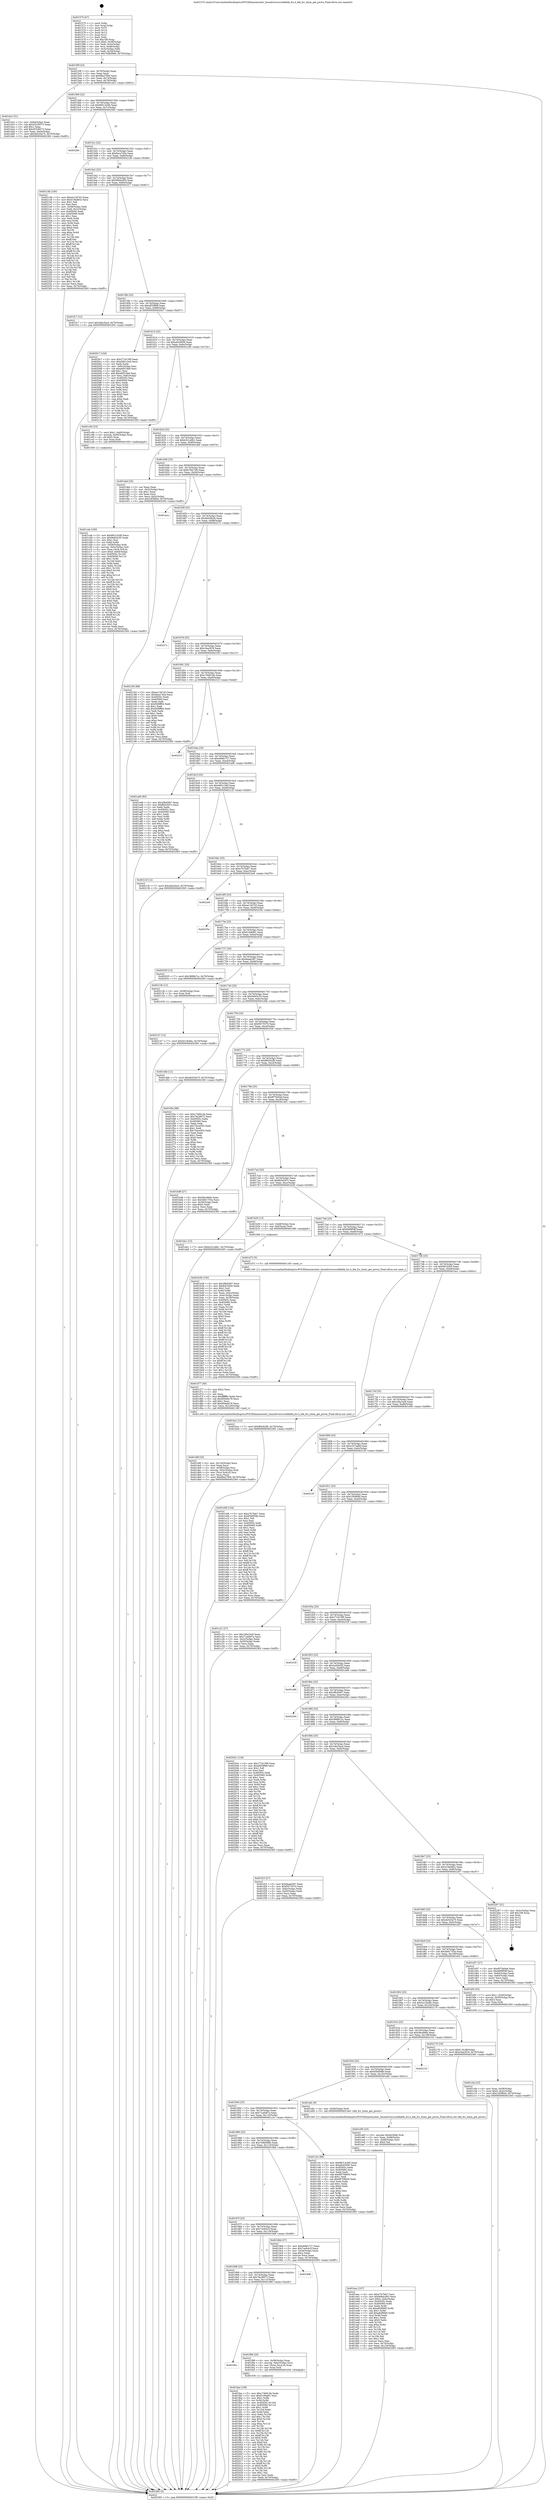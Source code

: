 digraph "0x401570" {
  label = "0x401570 (/mnt/c/Users/mathe/Desktop/tcc/POCII/binaries/extr_linuxdriversscsibfabfa_fcs.h_bfa_fcs_itnim_get_pwwn_Final-ollvm.out::main(0))"
  labelloc = "t"
  node[shape=record]

  Entry [label="",width=0.3,height=0.3,shape=circle,fillcolor=black,style=filled]
  "0x40159f" [label="{
     0x40159f [23]\l
     | [instrs]\l
     &nbsp;&nbsp;0x40159f \<+3\>: mov -0x70(%rbp),%eax\l
     &nbsp;&nbsp;0x4015a2 \<+2\>: mov %eax,%ecx\l
     &nbsp;&nbsp;0x4015a4 \<+6\>: sub $0x86a27f0d,%ecx\l
     &nbsp;&nbsp;0x4015aa \<+3\>: mov %eax,-0x74(%rbp)\l
     &nbsp;&nbsp;0x4015ad \<+3\>: mov %ecx,-0x78(%rbp)\l
     &nbsp;&nbsp;0x4015b0 \<+6\>: je 0000000000401dc2 \<main+0x852\>\l
  }"]
  "0x401dc2" [label="{
     0x401dc2 [31]\l
     | [instrs]\l
     &nbsp;&nbsp;0x401dc2 \<+3\>: mov -0x64(%rbp),%eax\l
     &nbsp;&nbsp;0x401dc5 \<+5\>: sub $0x45336573,%eax\l
     &nbsp;&nbsp;0x401dca \<+3\>: add $0x1,%eax\l
     &nbsp;&nbsp;0x401dcd \<+5\>: add $0x45336573,%eax\l
     &nbsp;&nbsp;0x401dd2 \<+3\>: mov %eax,-0x64(%rbp)\l
     &nbsp;&nbsp;0x401dd5 \<+7\>: movl $0x4b520a75,-0x70(%rbp)\l
     &nbsp;&nbsp;0x401ddc \<+5\>: jmp 0000000000402365 \<main+0xdf5\>\l
  }"]
  "0x4015b6" [label="{
     0x4015b6 [22]\l
     | [instrs]\l
     &nbsp;&nbsp;0x4015b6 \<+5\>: jmp 00000000004015bb \<main+0x4b\>\l
     &nbsp;&nbsp;0x4015bb \<+3\>: mov -0x74(%rbp),%eax\l
     &nbsp;&nbsp;0x4015be \<+5\>: sub $0x883143d0,%eax\l
     &nbsp;&nbsp;0x4015c3 \<+3\>: mov %eax,-0x7c(%rbp)\l
     &nbsp;&nbsp;0x4015c6 \<+6\>: je 00000000004022b0 \<main+0xd40\>\l
  }"]
  Exit [label="",width=0.3,height=0.3,shape=circle,fillcolor=black,style=filled,peripheries=2]
  "0x4022b0" [label="{
     0x4022b0\l
  }", style=dashed]
  "0x4015cc" [label="{
     0x4015cc [22]\l
     | [instrs]\l
     &nbsp;&nbsp;0x4015cc \<+5\>: jmp 00000000004015d1 \<main+0x61\>\l
     &nbsp;&nbsp;0x4015d1 \<+3\>: mov -0x74(%rbp),%eax\l
     &nbsp;&nbsp;0x4015d4 \<+5\>: sub $0x8aca7d3a,%eax\l
     &nbsp;&nbsp;0x4015d9 \<+3\>: mov %eax,-0x80(%rbp)\l
     &nbsp;&nbsp;0x4015dc \<+6\>: je 00000000004021db \<main+0xc6b\>\l
  }"]
  "0x402147" [label="{
     0x402147 [12]\l
     | [instrs]\l
     &nbsp;&nbsp;0x402147 \<+7\>: movl $0x5e13b46c,-0x70(%rbp)\l
     &nbsp;&nbsp;0x40214e \<+5\>: jmp 0000000000402365 \<main+0xdf5\>\l
  }"]
  "0x4021db" [label="{
     0x4021db [140]\l
     | [instrs]\l
     &nbsp;&nbsp;0x4021db \<+5\>: mov $0xee13d743,%eax\l
     &nbsp;&nbsp;0x4021e0 \<+5\>: mov $0x410bd65c,%ecx\l
     &nbsp;&nbsp;0x4021e5 \<+2\>: mov $0x1,%dl\l
     &nbsp;&nbsp;0x4021e7 \<+2\>: xor %esi,%esi\l
     &nbsp;&nbsp;0x4021e9 \<+3\>: mov -0x38(%rbp),%edi\l
     &nbsp;&nbsp;0x4021ec \<+3\>: mov %edi,-0x2c(%rbp)\l
     &nbsp;&nbsp;0x4021ef \<+7\>: mov 0x40505c,%edi\l
     &nbsp;&nbsp;0x4021f6 \<+8\>: mov 0x405060,%r8d\l
     &nbsp;&nbsp;0x4021fe \<+3\>: sub $0x1,%esi\l
     &nbsp;&nbsp;0x402201 \<+3\>: mov %edi,%r9d\l
     &nbsp;&nbsp;0x402204 \<+3\>: add %esi,%r9d\l
     &nbsp;&nbsp;0x402207 \<+4\>: imul %r9d,%edi\l
     &nbsp;&nbsp;0x40220b \<+3\>: and $0x1,%edi\l
     &nbsp;&nbsp;0x40220e \<+3\>: cmp $0x0,%edi\l
     &nbsp;&nbsp;0x402211 \<+4\>: sete %r10b\l
     &nbsp;&nbsp;0x402215 \<+4\>: cmp $0xa,%r8d\l
     &nbsp;&nbsp;0x402219 \<+4\>: setl %r11b\l
     &nbsp;&nbsp;0x40221d \<+3\>: mov %r10b,%bl\l
     &nbsp;&nbsp;0x402220 \<+3\>: xor $0xff,%bl\l
     &nbsp;&nbsp;0x402223 \<+3\>: mov %r11b,%r14b\l
     &nbsp;&nbsp;0x402226 \<+4\>: xor $0xff,%r14b\l
     &nbsp;&nbsp;0x40222a \<+3\>: xor $0x1,%dl\l
     &nbsp;&nbsp;0x40222d \<+3\>: mov %bl,%r15b\l
     &nbsp;&nbsp;0x402230 \<+4\>: and $0xff,%r15b\l
     &nbsp;&nbsp;0x402234 \<+3\>: and %dl,%r10b\l
     &nbsp;&nbsp;0x402237 \<+3\>: mov %r14b,%r12b\l
     &nbsp;&nbsp;0x40223a \<+4\>: and $0xff,%r12b\l
     &nbsp;&nbsp;0x40223e \<+3\>: and %dl,%r11b\l
     &nbsp;&nbsp;0x402241 \<+3\>: or %r10b,%r15b\l
     &nbsp;&nbsp;0x402244 \<+3\>: or %r11b,%r12b\l
     &nbsp;&nbsp;0x402247 \<+3\>: xor %r12b,%r15b\l
     &nbsp;&nbsp;0x40224a \<+3\>: or %r14b,%bl\l
     &nbsp;&nbsp;0x40224d \<+3\>: xor $0xff,%bl\l
     &nbsp;&nbsp;0x402250 \<+3\>: or $0x1,%dl\l
     &nbsp;&nbsp;0x402253 \<+2\>: and %dl,%bl\l
     &nbsp;&nbsp;0x402255 \<+3\>: or %bl,%r15b\l
     &nbsp;&nbsp;0x402258 \<+4\>: test $0x1,%r15b\l
     &nbsp;&nbsp;0x40225c \<+3\>: cmovne %ecx,%eax\l
     &nbsp;&nbsp;0x40225f \<+3\>: mov %eax,-0x70(%rbp)\l
     &nbsp;&nbsp;0x402262 \<+5\>: jmp 0000000000402365 \<main+0xdf5\>\l
  }"]
  "0x4015e2" [label="{
     0x4015e2 [25]\l
     | [instrs]\l
     &nbsp;&nbsp;0x4015e2 \<+5\>: jmp 00000000004015e7 \<main+0x77\>\l
     &nbsp;&nbsp;0x4015e7 \<+3\>: mov -0x74(%rbp),%eax\l
     &nbsp;&nbsp;0x4015ea \<+5\>: sub $0x906dcd03,%eax\l
     &nbsp;&nbsp;0x4015ef \<+6\>: mov %eax,-0x84(%rbp)\l
     &nbsp;&nbsp;0x4015f5 \<+6\>: je 0000000000401f17 \<main+0x9a7\>\l
  }"]
  "0x401faa" [label="{
     0x401faa [139]\l
     | [instrs]\l
     &nbsp;&nbsp;0x401faa \<+5\>: mov $0xc746914b,%edx\l
     &nbsp;&nbsp;0x401faf \<+5\>: mov $0xf1c94d91,%esi\l
     &nbsp;&nbsp;0x401fb4 \<+3\>: mov $0x1,%r8b\l
     &nbsp;&nbsp;0x401fb7 \<+3\>: xor %r9d,%r9d\l
     &nbsp;&nbsp;0x401fba \<+8\>: mov 0x40505c,%r10d\l
     &nbsp;&nbsp;0x401fc2 \<+8\>: mov 0x405060,%r11d\l
     &nbsp;&nbsp;0x401fca \<+4\>: sub $0x1,%r9d\l
     &nbsp;&nbsp;0x401fce \<+3\>: mov %r10d,%ebx\l
     &nbsp;&nbsp;0x401fd1 \<+3\>: add %r9d,%ebx\l
     &nbsp;&nbsp;0x401fd4 \<+4\>: imul %ebx,%r10d\l
     &nbsp;&nbsp;0x401fd8 \<+4\>: and $0x1,%r10d\l
     &nbsp;&nbsp;0x401fdc \<+4\>: cmp $0x0,%r10d\l
     &nbsp;&nbsp;0x401fe0 \<+4\>: sete %r14b\l
     &nbsp;&nbsp;0x401fe4 \<+4\>: cmp $0xa,%r11d\l
     &nbsp;&nbsp;0x401fe8 \<+4\>: setl %r15b\l
     &nbsp;&nbsp;0x401fec \<+3\>: mov %r14b,%r12b\l
     &nbsp;&nbsp;0x401fef \<+4\>: xor $0xff,%r12b\l
     &nbsp;&nbsp;0x401ff3 \<+3\>: mov %r15b,%r13b\l
     &nbsp;&nbsp;0x401ff6 \<+4\>: xor $0xff,%r13b\l
     &nbsp;&nbsp;0x401ffa \<+4\>: xor $0x0,%r8b\l
     &nbsp;&nbsp;0x401ffe \<+3\>: mov %r12b,%al\l
     &nbsp;&nbsp;0x402001 \<+2\>: and $0x0,%al\l
     &nbsp;&nbsp;0x402003 \<+3\>: and %r8b,%r14b\l
     &nbsp;&nbsp;0x402006 \<+3\>: mov %r13b,%cl\l
     &nbsp;&nbsp;0x402009 \<+3\>: and $0x0,%cl\l
     &nbsp;&nbsp;0x40200c \<+3\>: and %r8b,%r15b\l
     &nbsp;&nbsp;0x40200f \<+3\>: or %r14b,%al\l
     &nbsp;&nbsp;0x402012 \<+3\>: or %r15b,%cl\l
     &nbsp;&nbsp;0x402015 \<+2\>: xor %cl,%al\l
     &nbsp;&nbsp;0x402017 \<+3\>: or %r13b,%r12b\l
     &nbsp;&nbsp;0x40201a \<+4\>: xor $0xff,%r12b\l
     &nbsp;&nbsp;0x40201e \<+4\>: or $0x0,%r8b\l
     &nbsp;&nbsp;0x402022 \<+3\>: and %r8b,%r12b\l
     &nbsp;&nbsp;0x402025 \<+3\>: or %r12b,%al\l
     &nbsp;&nbsp;0x402028 \<+2\>: test $0x1,%al\l
     &nbsp;&nbsp;0x40202a \<+3\>: cmovne %esi,%edx\l
     &nbsp;&nbsp;0x40202d \<+3\>: mov %edx,-0x70(%rbp)\l
     &nbsp;&nbsp;0x402030 \<+5\>: jmp 0000000000402365 \<main+0xdf5\>\l
  }"]
  "0x401f17" [label="{
     0x401f17 [12]\l
     | [instrs]\l
     &nbsp;&nbsp;0x401f17 \<+7\>: movl $0x3abc5ecd,-0x70(%rbp)\l
     &nbsp;&nbsp;0x401f1e \<+5\>: jmp 0000000000402365 \<main+0xdf5\>\l
  }"]
  "0x4015fb" [label="{
     0x4015fb [25]\l
     | [instrs]\l
     &nbsp;&nbsp;0x4015fb \<+5\>: jmp 0000000000401600 \<main+0x90\>\l
     &nbsp;&nbsp;0x401600 \<+3\>: mov -0x74(%rbp),%eax\l
     &nbsp;&nbsp;0x401603 \<+5\>: sub $0xa855ff48,%eax\l
     &nbsp;&nbsp;0x401608 \<+6\>: mov %eax,-0x88(%rbp)\l
     &nbsp;&nbsp;0x40160e \<+6\>: je 00000000004020c7 \<main+0xb57\>\l
  }"]
  "0x4019b1" [label="{
     0x4019b1\l
  }", style=dashed]
  "0x4020c7" [label="{
     0x4020c7 [104]\l
     | [instrs]\l
     &nbsp;&nbsp;0x4020c7 \<+5\>: mov $0x271615f9,%eax\l
     &nbsp;&nbsp;0x4020cc \<+5\>: mov $0xe681c2e0,%ecx\l
     &nbsp;&nbsp;0x4020d1 \<+2\>: xor %edx,%edx\l
     &nbsp;&nbsp;0x4020d3 \<+3\>: mov -0x6c(%rbp),%esi\l
     &nbsp;&nbsp;0x4020d6 \<+6\>: sub $0xebf518a9,%esi\l
     &nbsp;&nbsp;0x4020dc \<+3\>: add $0x1,%esi\l
     &nbsp;&nbsp;0x4020df \<+6\>: add $0xebf518a9,%esi\l
     &nbsp;&nbsp;0x4020e5 \<+3\>: mov %esi,-0x6c(%rbp)\l
     &nbsp;&nbsp;0x4020e8 \<+7\>: mov 0x40505c,%esi\l
     &nbsp;&nbsp;0x4020ef \<+7\>: mov 0x405060,%edi\l
     &nbsp;&nbsp;0x4020f6 \<+3\>: sub $0x1,%edx\l
     &nbsp;&nbsp;0x4020f9 \<+3\>: mov %esi,%r8d\l
     &nbsp;&nbsp;0x4020fc \<+3\>: add %edx,%r8d\l
     &nbsp;&nbsp;0x4020ff \<+4\>: imul %r8d,%esi\l
     &nbsp;&nbsp;0x402103 \<+3\>: and $0x1,%esi\l
     &nbsp;&nbsp;0x402106 \<+3\>: cmp $0x0,%esi\l
     &nbsp;&nbsp;0x402109 \<+4\>: sete %r9b\l
     &nbsp;&nbsp;0x40210d \<+3\>: cmp $0xa,%edi\l
     &nbsp;&nbsp;0x402110 \<+4\>: setl %r10b\l
     &nbsp;&nbsp;0x402114 \<+3\>: mov %r9b,%r11b\l
     &nbsp;&nbsp;0x402117 \<+3\>: and %r10b,%r11b\l
     &nbsp;&nbsp;0x40211a \<+3\>: xor %r10b,%r9b\l
     &nbsp;&nbsp;0x40211d \<+3\>: or %r9b,%r11b\l
     &nbsp;&nbsp;0x402120 \<+4\>: test $0x1,%r11b\l
     &nbsp;&nbsp;0x402124 \<+3\>: cmovne %ecx,%eax\l
     &nbsp;&nbsp;0x402127 \<+3\>: mov %eax,-0x70(%rbp)\l
     &nbsp;&nbsp;0x40212a \<+5\>: jmp 0000000000402365 \<main+0xdf5\>\l
  }"]
  "0x401614" [label="{
     0x401614 [25]\l
     | [instrs]\l
     &nbsp;&nbsp;0x401614 \<+5\>: jmp 0000000000401619 \<main+0xa9\>\l
     &nbsp;&nbsp;0x401619 \<+3\>: mov -0x74(%rbp),%eax\l
     &nbsp;&nbsp;0x40161c \<+5\>: sub $0xafcd3956,%eax\l
     &nbsp;&nbsp;0x401621 \<+6\>: mov %eax,-0x8c(%rbp)\l
     &nbsp;&nbsp;0x401627 \<+6\>: je 0000000000401c94 \<main+0x724\>\l
  }"]
  "0x401f96" [label="{
     0x401f96 [20]\l
     | [instrs]\l
     &nbsp;&nbsp;0x401f96 \<+4\>: mov -0x58(%rbp),%rax\l
     &nbsp;&nbsp;0x401f9a \<+4\>: movslq -0x6c(%rbp),%rcx\l
     &nbsp;&nbsp;0x401f9e \<+4\>: mov (%rax,%rcx,8),%rax\l
     &nbsp;&nbsp;0x401fa2 \<+3\>: mov %rax,%rdi\l
     &nbsp;&nbsp;0x401fa5 \<+5\>: call 0000000000401030 \<free@plt\>\l
     | [calls]\l
     &nbsp;&nbsp;0x401030 \{1\} (unknown)\l
  }"]
  "0x401c94" [label="{
     0x401c94 [23]\l
     | [instrs]\l
     &nbsp;&nbsp;0x401c94 \<+7\>: movl $0x1,-0x60(%rbp)\l
     &nbsp;&nbsp;0x401c9b \<+4\>: movslq -0x60(%rbp),%rax\l
     &nbsp;&nbsp;0x401c9f \<+4\>: shl $0x2,%rax\l
     &nbsp;&nbsp;0x401ca3 \<+3\>: mov %rax,%rdi\l
     &nbsp;&nbsp;0x401ca6 \<+5\>: call 0000000000401050 \<malloc@plt\>\l
     | [calls]\l
     &nbsp;&nbsp;0x401050 \{1\} (unknown)\l
  }"]
  "0x40162d" [label="{
     0x40162d [25]\l
     | [instrs]\l
     &nbsp;&nbsp;0x40162d \<+5\>: jmp 0000000000401632 \<main+0xc2\>\l
     &nbsp;&nbsp;0x401632 \<+3\>: mov -0x74(%rbp),%eax\l
     &nbsp;&nbsp;0x401635 \<+5\>: sub $0xb321a9b1,%eax\l
     &nbsp;&nbsp;0x40163a \<+6\>: mov %eax,-0x90(%rbp)\l
     &nbsp;&nbsp;0x401640 \<+6\>: je 0000000000401ded \<main+0x87d\>\l
  }"]
  "0x401998" [label="{
     0x401998 [25]\l
     | [instrs]\l
     &nbsp;&nbsp;0x401998 \<+5\>: jmp 000000000040199d \<main+0x42d\>\l
     &nbsp;&nbsp;0x40199d \<+3\>: mov -0x74(%rbp),%eax\l
     &nbsp;&nbsp;0x4019a0 \<+5\>: sub $0x7fa28972,%eax\l
     &nbsp;&nbsp;0x4019a5 \<+6\>: mov %eax,-0x11c(%rbp)\l
     &nbsp;&nbsp;0x4019ab \<+6\>: je 0000000000401f96 \<main+0xa26\>\l
  }"]
  "0x401ded" [label="{
     0x401ded [25]\l
     | [instrs]\l
     &nbsp;&nbsp;0x401ded \<+2\>: xor %eax,%eax\l
     &nbsp;&nbsp;0x401def \<+3\>: mov -0x5c(%rbp),%ecx\l
     &nbsp;&nbsp;0x401df2 \<+3\>: sub $0x1,%eax\l
     &nbsp;&nbsp;0x401df5 \<+2\>: sub %eax,%ecx\l
     &nbsp;&nbsp;0x401df7 \<+3\>: mov %ecx,-0x5c(%rbp)\l
     &nbsp;&nbsp;0x401dfa \<+7\>: movl $0x23f3f84d,-0x70(%rbp)\l
     &nbsp;&nbsp;0x401e01 \<+5\>: jmp 0000000000402365 \<main+0xdf5\>\l
  }"]
  "0x401646" [label="{
     0x401646 [25]\l
     | [instrs]\l
     &nbsp;&nbsp;0x401646 \<+5\>: jmp 000000000040164b \<main+0xdb\>\l
     &nbsp;&nbsp;0x40164b \<+3\>: mov -0x74(%rbp),%eax\l
     &nbsp;&nbsp;0x40164e \<+5\>: sub $0xb76fc7d6,%eax\l
     &nbsp;&nbsp;0x401653 \<+6\>: mov %eax,-0x94(%rbp)\l
     &nbsp;&nbsp;0x401659 \<+6\>: je 0000000000401aca \<main+0x55a\>\l
  }"]
  "0x4019d6" [label="{
     0x4019d6\l
  }", style=dashed]
  "0x401aca" [label="{
     0x401aca\l
  }", style=dashed]
  "0x40165f" [label="{
     0x40165f [25]\l
     | [instrs]\l
     &nbsp;&nbsp;0x40165f \<+5\>: jmp 0000000000401664 \<main+0xf4\>\l
     &nbsp;&nbsp;0x401664 \<+3\>: mov -0x74(%rbp),%eax\l
     &nbsp;&nbsp;0x401667 \<+5\>: sub $0xbb04fbc6,%eax\l
     &nbsp;&nbsp;0x40166c \<+6\>: mov %eax,-0x98(%rbp)\l
     &nbsp;&nbsp;0x401672 \<+6\>: je 000000000040227c \<main+0xd0c\>\l
  }"]
  "0x401eac" [label="{
     0x401eac [107]\l
     | [instrs]\l
     &nbsp;&nbsp;0x401eac \<+5\>: mov $0xe7b7fab7,%esi\l
     &nbsp;&nbsp;0x401eb1 \<+5\>: mov $0x906dcd03,%ecx\l
     &nbsp;&nbsp;0x401eb6 \<+7\>: movl $0x0,-0x6c(%rbp)\l
     &nbsp;&nbsp;0x401ebd \<+7\>: mov 0x40505c,%edx\l
     &nbsp;&nbsp;0x401ec4 \<+8\>: mov 0x405060,%r8d\l
     &nbsp;&nbsp;0x401ecc \<+3\>: mov %edx,%r9d\l
     &nbsp;&nbsp;0x401ecf \<+7\>: sub $0xa82f6fd5,%r9d\l
     &nbsp;&nbsp;0x401ed6 \<+4\>: sub $0x1,%r9d\l
     &nbsp;&nbsp;0x401eda \<+7\>: add $0xa82f6fd5,%r9d\l
     &nbsp;&nbsp;0x401ee1 \<+4\>: imul %r9d,%edx\l
     &nbsp;&nbsp;0x401ee5 \<+3\>: and $0x1,%edx\l
     &nbsp;&nbsp;0x401ee8 \<+3\>: cmp $0x0,%edx\l
     &nbsp;&nbsp;0x401eeb \<+4\>: sete %r10b\l
     &nbsp;&nbsp;0x401eef \<+4\>: cmp $0xa,%r8d\l
     &nbsp;&nbsp;0x401ef3 \<+4\>: setl %r11b\l
     &nbsp;&nbsp;0x401ef7 \<+3\>: mov %r10b,%bl\l
     &nbsp;&nbsp;0x401efa \<+3\>: and %r11b,%bl\l
     &nbsp;&nbsp;0x401efd \<+3\>: xor %r11b,%r10b\l
     &nbsp;&nbsp;0x401f00 \<+3\>: or %r10b,%bl\l
     &nbsp;&nbsp;0x401f03 \<+3\>: test $0x1,%bl\l
     &nbsp;&nbsp;0x401f06 \<+3\>: cmovne %ecx,%esi\l
     &nbsp;&nbsp;0x401f09 \<+3\>: mov %esi,-0x70(%rbp)\l
     &nbsp;&nbsp;0x401f0c \<+6\>: mov %eax,-0x124(%rbp)\l
     &nbsp;&nbsp;0x401f12 \<+5\>: jmp 0000000000402365 \<main+0xdf5\>\l
  }"]
  "0x40227c" [label="{
     0x40227c\l
  }", style=dashed]
  "0x401678" [label="{
     0x401678 [25]\l
     | [instrs]\l
     &nbsp;&nbsp;0x401678 \<+5\>: jmp 000000000040167d \<main+0x10d\>\l
     &nbsp;&nbsp;0x40167d \<+3\>: mov -0x74(%rbp),%eax\l
     &nbsp;&nbsp;0x401680 \<+5\>: sub $0xc5aa3f18,%eax\l
     &nbsp;&nbsp;0x401685 \<+6\>: mov %eax,-0x9c(%rbp)\l
     &nbsp;&nbsp;0x40168b \<+6\>: je 0000000000402183 \<main+0xc13\>\l
  }"]
  "0x401e95" [label="{
     0x401e95 [23]\l
     | [instrs]\l
     &nbsp;&nbsp;0x401e95 \<+10\>: movabs $0x4030b6,%rdi\l
     &nbsp;&nbsp;0x401e9f \<+3\>: mov %eax,-0x68(%rbp)\l
     &nbsp;&nbsp;0x401ea2 \<+3\>: mov -0x68(%rbp),%esi\l
     &nbsp;&nbsp;0x401ea5 \<+2\>: mov $0x0,%al\l
     &nbsp;&nbsp;0x401ea7 \<+5\>: call 0000000000401040 \<printf@plt\>\l
     | [calls]\l
     &nbsp;&nbsp;0x401040 \{1\} (unknown)\l
  }"]
  "0x402183" [label="{
     0x402183 [88]\l
     | [instrs]\l
     &nbsp;&nbsp;0x402183 \<+5\>: mov $0xee13d743,%eax\l
     &nbsp;&nbsp;0x402188 \<+5\>: mov $0x8aca7d3a,%ecx\l
     &nbsp;&nbsp;0x40218d \<+7\>: mov 0x40505c,%edx\l
     &nbsp;&nbsp;0x402194 \<+7\>: mov 0x405060,%esi\l
     &nbsp;&nbsp;0x40219b \<+2\>: mov %edx,%edi\l
     &nbsp;&nbsp;0x40219d \<+6\>: sub $0xf3d9ff04,%edi\l
     &nbsp;&nbsp;0x4021a3 \<+3\>: sub $0x1,%edi\l
     &nbsp;&nbsp;0x4021a6 \<+6\>: add $0xf3d9ff04,%edi\l
     &nbsp;&nbsp;0x4021ac \<+3\>: imul %edi,%edx\l
     &nbsp;&nbsp;0x4021af \<+3\>: and $0x1,%edx\l
     &nbsp;&nbsp;0x4021b2 \<+3\>: cmp $0x0,%edx\l
     &nbsp;&nbsp;0x4021b5 \<+4\>: sete %r8b\l
     &nbsp;&nbsp;0x4021b9 \<+3\>: cmp $0xa,%esi\l
     &nbsp;&nbsp;0x4021bc \<+4\>: setl %r9b\l
     &nbsp;&nbsp;0x4021c0 \<+3\>: mov %r8b,%r10b\l
     &nbsp;&nbsp;0x4021c3 \<+3\>: and %r9b,%r10b\l
     &nbsp;&nbsp;0x4021c6 \<+3\>: xor %r9b,%r8b\l
     &nbsp;&nbsp;0x4021c9 \<+3\>: or %r8b,%r10b\l
     &nbsp;&nbsp;0x4021cc \<+4\>: test $0x1,%r10b\l
     &nbsp;&nbsp;0x4021d0 \<+3\>: cmovne %ecx,%eax\l
     &nbsp;&nbsp;0x4021d3 \<+3\>: mov %eax,-0x70(%rbp)\l
     &nbsp;&nbsp;0x4021d6 \<+5\>: jmp 0000000000402365 \<main+0xdf5\>\l
  }"]
  "0x401691" [label="{
     0x401691 [25]\l
     | [instrs]\l
     &nbsp;&nbsp;0x401691 \<+5\>: jmp 0000000000401696 \<main+0x126\>\l
     &nbsp;&nbsp;0x401696 \<+3\>: mov -0x74(%rbp),%eax\l
     &nbsp;&nbsp;0x401699 \<+5\>: sub $0xc746914b,%eax\l
     &nbsp;&nbsp;0x40169e \<+6\>: mov %eax,-0xa0(%rbp)\l
     &nbsp;&nbsp;0x4016a4 \<+6\>: je 000000000040231f \<main+0xdaf\>\l
  }"]
  "0x401d9f" [label="{
     0x401d9f [35]\l
     | [instrs]\l
     &nbsp;&nbsp;0x401d9f \<+6\>: mov -0x120(%rbp),%ecx\l
     &nbsp;&nbsp;0x401da5 \<+3\>: imul %eax,%ecx\l
     &nbsp;&nbsp;0x401da8 \<+4\>: mov -0x58(%rbp),%rsi\l
     &nbsp;&nbsp;0x401dac \<+4\>: movslq -0x5c(%rbp),%rdi\l
     &nbsp;&nbsp;0x401db0 \<+4\>: mov (%rsi,%rdi,8),%rsi\l
     &nbsp;&nbsp;0x401db4 \<+2\>: mov %ecx,(%rsi)\l
     &nbsp;&nbsp;0x401db6 \<+7\>: movl $0x86a27f0d,-0x70(%rbp)\l
     &nbsp;&nbsp;0x401dbd \<+5\>: jmp 0000000000402365 \<main+0xdf5\>\l
  }"]
  "0x40231f" [label="{
     0x40231f\l
  }", style=dashed]
  "0x4016aa" [label="{
     0x4016aa [25]\l
     | [instrs]\l
     &nbsp;&nbsp;0x4016aa \<+5\>: jmp 00000000004016af \<main+0x13f\>\l
     &nbsp;&nbsp;0x4016af \<+3\>: mov -0x74(%rbp),%eax\l
     &nbsp;&nbsp;0x4016b2 \<+5\>: sub $0xe666c727,%eax\l
     &nbsp;&nbsp;0x4016b7 \<+6\>: mov %eax,-0xa4(%rbp)\l
     &nbsp;&nbsp;0x4016bd \<+6\>: je 0000000000401ad6 \<main+0x566\>\l
  }"]
  "0x401d77" [label="{
     0x401d77 [40]\l
     | [instrs]\l
     &nbsp;&nbsp;0x401d77 \<+5\>: mov $0x2,%ecx\l
     &nbsp;&nbsp;0x401d7c \<+1\>: cltd\l
     &nbsp;&nbsp;0x401d7d \<+2\>: idiv %ecx\l
     &nbsp;&nbsp;0x401d7f \<+6\>: imul $0xfffffffe,%edx,%ecx\l
     &nbsp;&nbsp;0x401d85 \<+6\>: sub $0x600e6e78,%ecx\l
     &nbsp;&nbsp;0x401d8b \<+3\>: add $0x1,%ecx\l
     &nbsp;&nbsp;0x401d8e \<+6\>: add $0x600e6e78,%ecx\l
     &nbsp;&nbsp;0x401d94 \<+6\>: mov %ecx,-0x120(%rbp)\l
     &nbsp;&nbsp;0x401d9a \<+5\>: call 0000000000401160 \<next_i\>\l
     | [calls]\l
     &nbsp;&nbsp;0x401160 \{1\} (/mnt/c/Users/mathe/Desktop/tcc/POCII/binaries/extr_linuxdriversscsibfabfa_fcs.h_bfa_fcs_itnim_get_pwwn_Final-ollvm.out::next_i)\l
  }"]
  "0x401ad6" [label="{
     0x401ad6 [83]\l
     | [instrs]\l
     &nbsp;&nbsp;0x401ad6 \<+5\>: mov $0x2fb45fd7,%eax\l
     &nbsp;&nbsp;0x401adb \<+5\>: mov $0xfb5e5d7c,%ecx\l
     &nbsp;&nbsp;0x401ae0 \<+2\>: xor %edx,%edx\l
     &nbsp;&nbsp;0x401ae2 \<+7\>: mov 0x40505c,%esi\l
     &nbsp;&nbsp;0x401ae9 \<+7\>: mov 0x405060,%edi\l
     &nbsp;&nbsp;0x401af0 \<+3\>: sub $0x1,%edx\l
     &nbsp;&nbsp;0x401af3 \<+3\>: mov %esi,%r8d\l
     &nbsp;&nbsp;0x401af6 \<+3\>: add %edx,%r8d\l
     &nbsp;&nbsp;0x401af9 \<+4\>: imul %r8d,%esi\l
     &nbsp;&nbsp;0x401afd \<+3\>: and $0x1,%esi\l
     &nbsp;&nbsp;0x401b00 \<+3\>: cmp $0x0,%esi\l
     &nbsp;&nbsp;0x401b03 \<+4\>: sete %r9b\l
     &nbsp;&nbsp;0x401b07 \<+3\>: cmp $0xa,%edi\l
     &nbsp;&nbsp;0x401b0a \<+4\>: setl %r10b\l
     &nbsp;&nbsp;0x401b0e \<+3\>: mov %r9b,%r11b\l
     &nbsp;&nbsp;0x401b11 \<+3\>: and %r10b,%r11b\l
     &nbsp;&nbsp;0x401b14 \<+3\>: xor %r10b,%r9b\l
     &nbsp;&nbsp;0x401b17 \<+3\>: or %r9b,%r11b\l
     &nbsp;&nbsp;0x401b1a \<+4\>: test $0x1,%r11b\l
     &nbsp;&nbsp;0x401b1e \<+3\>: cmovne %ecx,%eax\l
     &nbsp;&nbsp;0x401b21 \<+3\>: mov %eax,-0x70(%rbp)\l
     &nbsp;&nbsp;0x401b24 \<+5\>: jmp 0000000000402365 \<main+0xdf5\>\l
  }"]
  "0x4016c3" [label="{
     0x4016c3 [25]\l
     | [instrs]\l
     &nbsp;&nbsp;0x4016c3 \<+5\>: jmp 00000000004016c8 \<main+0x158\>\l
     &nbsp;&nbsp;0x4016c8 \<+3\>: mov -0x74(%rbp),%eax\l
     &nbsp;&nbsp;0x4016cb \<+5\>: sub $0xe681c2e0,%eax\l
     &nbsp;&nbsp;0x4016d0 \<+6\>: mov %eax,-0xa8(%rbp)\l
     &nbsp;&nbsp;0x4016d6 \<+6\>: je 000000000040212f \<main+0xbbf\>\l
  }"]
  "0x401cab" [label="{
     0x401cab [160]\l
     | [instrs]\l
     &nbsp;&nbsp;0x401cab \<+5\>: mov $0x883143d0,%ecx\l
     &nbsp;&nbsp;0x401cb0 \<+5\>: mov $0xf4d03c55,%edx\l
     &nbsp;&nbsp;0x401cb5 \<+3\>: mov $0x1,%sil\l
     &nbsp;&nbsp;0x401cb8 \<+3\>: xor %r8d,%r8d\l
     &nbsp;&nbsp;0x401cbb \<+4\>: mov -0x58(%rbp),%rdi\l
     &nbsp;&nbsp;0x401cbf \<+4\>: movslq -0x5c(%rbp),%r9\l
     &nbsp;&nbsp;0x401cc3 \<+4\>: mov %rax,(%rdi,%r9,8)\l
     &nbsp;&nbsp;0x401cc7 \<+7\>: movl $0x0,-0x64(%rbp)\l
     &nbsp;&nbsp;0x401cce \<+8\>: mov 0x40505c,%r10d\l
     &nbsp;&nbsp;0x401cd6 \<+8\>: mov 0x405060,%r11d\l
     &nbsp;&nbsp;0x401cde \<+4\>: sub $0x1,%r8d\l
     &nbsp;&nbsp;0x401ce2 \<+3\>: mov %r10d,%ebx\l
     &nbsp;&nbsp;0x401ce5 \<+3\>: add %r8d,%ebx\l
     &nbsp;&nbsp;0x401ce8 \<+4\>: imul %ebx,%r10d\l
     &nbsp;&nbsp;0x401cec \<+4\>: and $0x1,%r10d\l
     &nbsp;&nbsp;0x401cf0 \<+4\>: cmp $0x0,%r10d\l
     &nbsp;&nbsp;0x401cf4 \<+4\>: sete %r14b\l
     &nbsp;&nbsp;0x401cf8 \<+4\>: cmp $0xa,%r11d\l
     &nbsp;&nbsp;0x401cfc \<+4\>: setl %r15b\l
     &nbsp;&nbsp;0x401d00 \<+3\>: mov %r14b,%r12b\l
     &nbsp;&nbsp;0x401d03 \<+4\>: xor $0xff,%r12b\l
     &nbsp;&nbsp;0x401d07 \<+3\>: mov %r15b,%r13b\l
     &nbsp;&nbsp;0x401d0a \<+4\>: xor $0xff,%r13b\l
     &nbsp;&nbsp;0x401d0e \<+4\>: xor $0x0,%sil\l
     &nbsp;&nbsp;0x401d12 \<+3\>: mov %r12b,%al\l
     &nbsp;&nbsp;0x401d15 \<+2\>: and $0x0,%al\l
     &nbsp;&nbsp;0x401d17 \<+3\>: and %sil,%r14b\l
     &nbsp;&nbsp;0x401d1a \<+3\>: mov %r13b,%dil\l
     &nbsp;&nbsp;0x401d1d \<+4\>: and $0x0,%dil\l
     &nbsp;&nbsp;0x401d21 \<+3\>: and %sil,%r15b\l
     &nbsp;&nbsp;0x401d24 \<+3\>: or %r14b,%al\l
     &nbsp;&nbsp;0x401d27 \<+3\>: or %r15b,%dil\l
     &nbsp;&nbsp;0x401d2a \<+3\>: xor %dil,%al\l
     &nbsp;&nbsp;0x401d2d \<+3\>: or %r13b,%r12b\l
     &nbsp;&nbsp;0x401d30 \<+4\>: xor $0xff,%r12b\l
     &nbsp;&nbsp;0x401d34 \<+4\>: or $0x0,%sil\l
     &nbsp;&nbsp;0x401d38 \<+3\>: and %sil,%r12b\l
     &nbsp;&nbsp;0x401d3b \<+3\>: or %r12b,%al\l
     &nbsp;&nbsp;0x401d3e \<+2\>: test $0x1,%al\l
     &nbsp;&nbsp;0x401d40 \<+3\>: cmovne %edx,%ecx\l
     &nbsp;&nbsp;0x401d43 \<+3\>: mov %ecx,-0x70(%rbp)\l
     &nbsp;&nbsp;0x401d46 \<+5\>: jmp 0000000000402365 \<main+0xdf5\>\l
  }"]
  "0x40212f" [label="{
     0x40212f [12]\l
     | [instrs]\l
     &nbsp;&nbsp;0x40212f \<+7\>: movl $0x3abc5ecd,-0x70(%rbp)\l
     &nbsp;&nbsp;0x402136 \<+5\>: jmp 0000000000402365 \<main+0xdf5\>\l
  }"]
  "0x4016dc" [label="{
     0x4016dc [25]\l
     | [instrs]\l
     &nbsp;&nbsp;0x4016dc \<+5\>: jmp 00000000004016e1 \<main+0x171\>\l
     &nbsp;&nbsp;0x4016e1 \<+3\>: mov -0x74(%rbp),%eax\l
     &nbsp;&nbsp;0x4016e4 \<+5\>: sub $0xe7b7fab7,%eax\l
     &nbsp;&nbsp;0x4016e9 \<+6\>: mov %eax,-0xac(%rbp)\l
     &nbsp;&nbsp;0x4016ef \<+6\>: je 00000000004022e6 \<main+0xd76\>\l
  }"]
  "0x401c0a" [label="{
     0x401c0a [23]\l
     | [instrs]\l
     &nbsp;&nbsp;0x401c0a \<+4\>: mov %rax,-0x58(%rbp)\l
     &nbsp;&nbsp;0x401c0e \<+7\>: movl $0x0,-0x5c(%rbp)\l
     &nbsp;&nbsp;0x401c15 \<+7\>: movl $0x23f3f84d,-0x70(%rbp)\l
     &nbsp;&nbsp;0x401c1c \<+5\>: jmp 0000000000402365 \<main+0xdf5\>\l
  }"]
  "0x4022e6" [label="{
     0x4022e6\l
  }", style=dashed]
  "0x4016f5" [label="{
     0x4016f5 [25]\l
     | [instrs]\l
     &nbsp;&nbsp;0x4016f5 \<+5\>: jmp 00000000004016fa \<main+0x18a\>\l
     &nbsp;&nbsp;0x4016fa \<+3\>: mov -0x74(%rbp),%eax\l
     &nbsp;&nbsp;0x4016fd \<+5\>: sub $0xee13d743,%eax\l
     &nbsp;&nbsp;0x401702 \<+6\>: mov %eax,-0xb0(%rbp)\l
     &nbsp;&nbsp;0x401708 \<+6\>: je 000000000040235e \<main+0xdee\>\l
  }"]
  "0x401b36" [label="{
     0x401b36 [150]\l
     | [instrs]\l
     &nbsp;&nbsp;0x401b36 \<+5\>: mov $0x2fb45fd7,%ecx\l
     &nbsp;&nbsp;0x401b3b \<+5\>: mov $0x8d102b0,%edx\l
     &nbsp;&nbsp;0x401b40 \<+3\>: mov $0x1,%sil\l
     &nbsp;&nbsp;0x401b43 \<+3\>: xor %r8d,%r8d\l
     &nbsp;&nbsp;0x401b46 \<+3\>: mov %eax,-0x4c(%rbp)\l
     &nbsp;&nbsp;0x401b49 \<+3\>: mov -0x4c(%rbp),%eax\l
     &nbsp;&nbsp;0x401b4c \<+3\>: mov %eax,-0x30(%rbp)\l
     &nbsp;&nbsp;0x401b4f \<+7\>: mov 0x40505c,%eax\l
     &nbsp;&nbsp;0x401b56 \<+8\>: mov 0x405060,%r9d\l
     &nbsp;&nbsp;0x401b5e \<+4\>: sub $0x1,%r8d\l
     &nbsp;&nbsp;0x401b62 \<+3\>: mov %eax,%r10d\l
     &nbsp;&nbsp;0x401b65 \<+3\>: add %r8d,%r10d\l
     &nbsp;&nbsp;0x401b68 \<+4\>: imul %r10d,%eax\l
     &nbsp;&nbsp;0x401b6c \<+3\>: and $0x1,%eax\l
     &nbsp;&nbsp;0x401b6f \<+3\>: cmp $0x0,%eax\l
     &nbsp;&nbsp;0x401b72 \<+4\>: sete %r11b\l
     &nbsp;&nbsp;0x401b76 \<+4\>: cmp $0xa,%r9d\l
     &nbsp;&nbsp;0x401b7a \<+3\>: setl %bl\l
     &nbsp;&nbsp;0x401b7d \<+3\>: mov %r11b,%r14b\l
     &nbsp;&nbsp;0x401b80 \<+4\>: xor $0xff,%r14b\l
     &nbsp;&nbsp;0x401b84 \<+3\>: mov %bl,%r15b\l
     &nbsp;&nbsp;0x401b87 \<+4\>: xor $0xff,%r15b\l
     &nbsp;&nbsp;0x401b8b \<+4\>: xor $0x1,%sil\l
     &nbsp;&nbsp;0x401b8f \<+3\>: mov %r14b,%r12b\l
     &nbsp;&nbsp;0x401b92 \<+4\>: and $0xff,%r12b\l
     &nbsp;&nbsp;0x401b96 \<+3\>: and %sil,%r11b\l
     &nbsp;&nbsp;0x401b99 \<+3\>: mov %r15b,%r13b\l
     &nbsp;&nbsp;0x401b9c \<+4\>: and $0xff,%r13b\l
     &nbsp;&nbsp;0x401ba0 \<+3\>: and %sil,%bl\l
     &nbsp;&nbsp;0x401ba3 \<+3\>: or %r11b,%r12b\l
     &nbsp;&nbsp;0x401ba6 \<+3\>: or %bl,%r13b\l
     &nbsp;&nbsp;0x401ba9 \<+3\>: xor %r13b,%r12b\l
     &nbsp;&nbsp;0x401bac \<+3\>: or %r15b,%r14b\l
     &nbsp;&nbsp;0x401baf \<+4\>: xor $0xff,%r14b\l
     &nbsp;&nbsp;0x401bb3 \<+4\>: or $0x1,%sil\l
     &nbsp;&nbsp;0x401bb7 \<+3\>: and %sil,%r14b\l
     &nbsp;&nbsp;0x401bba \<+3\>: or %r14b,%r12b\l
     &nbsp;&nbsp;0x401bbd \<+4\>: test $0x1,%r12b\l
     &nbsp;&nbsp;0x401bc1 \<+3\>: cmovne %edx,%ecx\l
     &nbsp;&nbsp;0x401bc4 \<+3\>: mov %ecx,-0x70(%rbp)\l
     &nbsp;&nbsp;0x401bc7 \<+5\>: jmp 0000000000402365 \<main+0xdf5\>\l
  }"]
  "0x40235e" [label="{
     0x40235e\l
  }", style=dashed]
  "0x40170e" [label="{
     0x40170e [25]\l
     | [instrs]\l
     &nbsp;&nbsp;0x40170e \<+5\>: jmp 0000000000401713 \<main+0x1a3\>\l
     &nbsp;&nbsp;0x401713 \<+3\>: mov -0x74(%rbp),%eax\l
     &nbsp;&nbsp;0x401716 \<+5\>: sub $0xf1c94d91,%eax\l
     &nbsp;&nbsp;0x40171b \<+6\>: mov %eax,-0xb4(%rbp)\l
     &nbsp;&nbsp;0x401721 \<+6\>: je 0000000000402035 \<main+0xac5\>\l
  }"]
  "0x401570" [label="{
     0x401570 [47]\l
     | [instrs]\l
     &nbsp;&nbsp;0x401570 \<+1\>: push %rbp\l
     &nbsp;&nbsp;0x401571 \<+3\>: mov %rsp,%rbp\l
     &nbsp;&nbsp;0x401574 \<+2\>: push %r15\l
     &nbsp;&nbsp;0x401576 \<+2\>: push %r14\l
     &nbsp;&nbsp;0x401578 \<+2\>: push %r13\l
     &nbsp;&nbsp;0x40157a \<+2\>: push %r12\l
     &nbsp;&nbsp;0x40157c \<+1\>: push %rbx\l
     &nbsp;&nbsp;0x40157d \<+7\>: sub $0x108,%rsp\l
     &nbsp;&nbsp;0x401584 \<+7\>: movl $0x0,-0x38(%rbp)\l
     &nbsp;&nbsp;0x40158b \<+3\>: mov %edi,-0x3c(%rbp)\l
     &nbsp;&nbsp;0x40158e \<+4\>: mov %rsi,-0x48(%rbp)\l
     &nbsp;&nbsp;0x401592 \<+3\>: mov -0x3c(%rbp),%edi\l
     &nbsp;&nbsp;0x401595 \<+3\>: mov %edi,-0x34(%rbp)\l
     &nbsp;&nbsp;0x401598 \<+7\>: movl $0x7b9b099b,-0x70(%rbp)\l
  }"]
  "0x402035" [label="{
     0x402035 [12]\l
     | [instrs]\l
     &nbsp;&nbsp;0x402035 \<+7\>: movl $0x3889b7cc,-0x70(%rbp)\l
     &nbsp;&nbsp;0x40203c \<+5\>: jmp 0000000000402365 \<main+0xdf5\>\l
  }"]
  "0x401727" [label="{
     0x401727 [25]\l
     | [instrs]\l
     &nbsp;&nbsp;0x401727 \<+5\>: jmp 000000000040172c \<main+0x1bc\>\l
     &nbsp;&nbsp;0x40172c \<+3\>: mov -0x74(%rbp),%eax\l
     &nbsp;&nbsp;0x40172f \<+5\>: sub $0xf4aeb387,%eax\l
     &nbsp;&nbsp;0x401734 \<+6\>: mov %eax,-0xb8(%rbp)\l
     &nbsp;&nbsp;0x40173a \<+6\>: je 000000000040213b \<main+0xbcb\>\l
  }"]
  "0x402365" [label="{
     0x402365 [5]\l
     | [instrs]\l
     &nbsp;&nbsp;0x402365 \<+5\>: jmp 000000000040159f \<main+0x2f\>\l
  }"]
  "0x40213b" [label="{
     0x40213b [12]\l
     | [instrs]\l
     &nbsp;&nbsp;0x40213b \<+4\>: mov -0x58(%rbp),%rax\l
     &nbsp;&nbsp;0x40213f \<+3\>: mov %rax,%rdi\l
     &nbsp;&nbsp;0x402142 \<+5\>: call 0000000000401030 \<free@plt\>\l
     | [calls]\l
     &nbsp;&nbsp;0x401030 \{1\} (unknown)\l
  }"]
  "0x401740" [label="{
     0x401740 [25]\l
     | [instrs]\l
     &nbsp;&nbsp;0x401740 \<+5\>: jmp 0000000000401745 \<main+0x1d5\>\l
     &nbsp;&nbsp;0x401745 \<+3\>: mov -0x74(%rbp),%eax\l
     &nbsp;&nbsp;0x401748 \<+5\>: sub $0xf4d03c55,%eax\l
     &nbsp;&nbsp;0x40174d \<+6\>: mov %eax,-0xbc(%rbp)\l
     &nbsp;&nbsp;0x401753 \<+6\>: je 0000000000401d4b \<main+0x7db\>\l
  }"]
  "0x40197f" [label="{
     0x40197f [25]\l
     | [instrs]\l
     &nbsp;&nbsp;0x40197f \<+5\>: jmp 0000000000401984 \<main+0x414\>\l
     &nbsp;&nbsp;0x401984 \<+3\>: mov -0x74(%rbp),%eax\l
     &nbsp;&nbsp;0x401987 \<+5\>: sub $0x7ce9cb1f,%eax\l
     &nbsp;&nbsp;0x40198c \<+6\>: mov %eax,-0x118(%rbp)\l
     &nbsp;&nbsp;0x401992 \<+6\>: je 00000000004019d6 \<main+0x466\>\l
  }"]
  "0x401d4b" [label="{
     0x401d4b [12]\l
     | [instrs]\l
     &nbsp;&nbsp;0x401d4b \<+7\>: movl $0x4b520a75,-0x70(%rbp)\l
     &nbsp;&nbsp;0x401d52 \<+5\>: jmp 0000000000402365 \<main+0xdf5\>\l
  }"]
  "0x401759" [label="{
     0x401759 [25]\l
     | [instrs]\l
     &nbsp;&nbsp;0x401759 \<+5\>: jmp 000000000040175e \<main+0x1ee\>\l
     &nbsp;&nbsp;0x40175e \<+3\>: mov -0x74(%rbp),%eax\l
     &nbsp;&nbsp;0x401761 \<+5\>: sub $0xf5575570,%eax\l
     &nbsp;&nbsp;0x401766 \<+6\>: mov %eax,-0xc0(%rbp)\l
     &nbsp;&nbsp;0x40176c \<+6\>: je 0000000000401f3e \<main+0x9ce\>\l
  }"]
  "0x4019bb" [label="{
     0x4019bb [27]\l
     | [instrs]\l
     &nbsp;&nbsp;0x4019bb \<+5\>: mov $0xe666c727,%eax\l
     &nbsp;&nbsp;0x4019c0 \<+5\>: mov $0x7ce9cb1f,%ecx\l
     &nbsp;&nbsp;0x4019c5 \<+3\>: mov -0x34(%rbp),%edx\l
     &nbsp;&nbsp;0x4019c8 \<+3\>: cmp $0x2,%edx\l
     &nbsp;&nbsp;0x4019cb \<+3\>: cmovne %ecx,%eax\l
     &nbsp;&nbsp;0x4019ce \<+3\>: mov %eax,-0x70(%rbp)\l
     &nbsp;&nbsp;0x4019d1 \<+5\>: jmp 0000000000402365 \<main+0xdf5\>\l
  }"]
  "0x401f3e" [label="{
     0x401f3e [88]\l
     | [instrs]\l
     &nbsp;&nbsp;0x401f3e \<+5\>: mov $0xc746914b,%eax\l
     &nbsp;&nbsp;0x401f43 \<+5\>: mov $0x7fa28972,%ecx\l
     &nbsp;&nbsp;0x401f48 \<+7\>: mov 0x40505c,%edx\l
     &nbsp;&nbsp;0x401f4f \<+7\>: mov 0x405060,%esi\l
     &nbsp;&nbsp;0x401f56 \<+2\>: mov %edx,%edi\l
     &nbsp;&nbsp;0x401f58 \<+6\>: add $0x75ace555,%edi\l
     &nbsp;&nbsp;0x401f5e \<+3\>: sub $0x1,%edi\l
     &nbsp;&nbsp;0x401f61 \<+6\>: sub $0x75ace555,%edi\l
     &nbsp;&nbsp;0x401f67 \<+3\>: imul %edi,%edx\l
     &nbsp;&nbsp;0x401f6a \<+3\>: and $0x1,%edx\l
     &nbsp;&nbsp;0x401f6d \<+3\>: cmp $0x0,%edx\l
     &nbsp;&nbsp;0x401f70 \<+4\>: sete %r8b\l
     &nbsp;&nbsp;0x401f74 \<+3\>: cmp $0xa,%esi\l
     &nbsp;&nbsp;0x401f77 \<+4\>: setl %r9b\l
     &nbsp;&nbsp;0x401f7b \<+3\>: mov %r8b,%r10b\l
     &nbsp;&nbsp;0x401f7e \<+3\>: and %r9b,%r10b\l
     &nbsp;&nbsp;0x401f81 \<+3\>: xor %r9b,%r8b\l
     &nbsp;&nbsp;0x401f84 \<+3\>: or %r8b,%r10b\l
     &nbsp;&nbsp;0x401f87 \<+4\>: test $0x1,%r10b\l
     &nbsp;&nbsp;0x401f8b \<+3\>: cmovne %ecx,%eax\l
     &nbsp;&nbsp;0x401f8e \<+3\>: mov %eax,-0x70(%rbp)\l
     &nbsp;&nbsp;0x401f91 \<+5\>: jmp 0000000000402365 \<main+0xdf5\>\l
  }"]
  "0x401772" [label="{
     0x401772 [25]\l
     | [instrs]\l
     &nbsp;&nbsp;0x401772 \<+5\>: jmp 0000000000401777 \<main+0x207\>\l
     &nbsp;&nbsp;0x401777 \<+3\>: mov -0x74(%rbp),%eax\l
     &nbsp;&nbsp;0x40177a \<+5\>: sub $0xf842b2fb,%eax\l
     &nbsp;&nbsp;0x40177f \<+6\>: mov %eax,-0xc4(%rbp)\l
     &nbsp;&nbsp;0x401785 \<+6\>: je 0000000000401bd8 \<main+0x668\>\l
  }"]
  "0x401966" [label="{
     0x401966 [25]\l
     | [instrs]\l
     &nbsp;&nbsp;0x401966 \<+5\>: jmp 000000000040196b \<main+0x3fb\>\l
     &nbsp;&nbsp;0x40196b \<+3\>: mov -0x74(%rbp),%eax\l
     &nbsp;&nbsp;0x40196e \<+5\>: sub $0x7b9b099b,%eax\l
     &nbsp;&nbsp;0x401973 \<+6\>: mov %eax,-0x114(%rbp)\l
     &nbsp;&nbsp;0x401979 \<+6\>: je 00000000004019bb \<main+0x44b\>\l
  }"]
  "0x401bd8" [label="{
     0x401bd8 [27]\l
     | [instrs]\l
     &nbsp;&nbsp;0x401bd8 \<+5\>: mov $0x5fec666e,%eax\l
     &nbsp;&nbsp;0x401bdd \<+5\>: mov $0x5b81755a,%ecx\l
     &nbsp;&nbsp;0x401be2 \<+3\>: mov -0x30(%rbp),%edx\l
     &nbsp;&nbsp;0x401be5 \<+3\>: cmp $0x0,%edx\l
     &nbsp;&nbsp;0x401be8 \<+3\>: cmove %ecx,%eax\l
     &nbsp;&nbsp;0x401beb \<+3\>: mov %eax,-0x70(%rbp)\l
     &nbsp;&nbsp;0x401bee \<+5\>: jmp 0000000000402365 \<main+0xdf5\>\l
  }"]
  "0x40178b" [label="{
     0x40178b [25]\l
     | [instrs]\l
     &nbsp;&nbsp;0x40178b \<+5\>: jmp 0000000000401790 \<main+0x220\>\l
     &nbsp;&nbsp;0x401790 \<+3\>: mov -0x74(%rbp),%eax\l
     &nbsp;&nbsp;0x401793 \<+5\>: sub $0xf970b0ad,%eax\l
     &nbsp;&nbsp;0x401798 \<+6\>: mov %eax,-0xc8(%rbp)\l
     &nbsp;&nbsp;0x40179e \<+6\>: je 0000000000401de1 \<main+0x871\>\l
  }"]
  "0x401c3c" [label="{
     0x401c3c [88]\l
     | [instrs]\l
     &nbsp;&nbsp;0x401c3c \<+5\>: mov $0x883143d0,%eax\l
     &nbsp;&nbsp;0x401c41 \<+5\>: mov $0xafcd3956,%ecx\l
     &nbsp;&nbsp;0x401c46 \<+7\>: mov 0x40505c,%edx\l
     &nbsp;&nbsp;0x401c4d \<+7\>: mov 0x405060,%esi\l
     &nbsp;&nbsp;0x401c54 \<+2\>: mov %edx,%edi\l
     &nbsp;&nbsp;0x401c56 \<+6\>: add $0x89708b00,%edi\l
     &nbsp;&nbsp;0x401c5c \<+3\>: sub $0x1,%edi\l
     &nbsp;&nbsp;0x401c5f \<+6\>: sub $0x89708b00,%edi\l
     &nbsp;&nbsp;0x401c65 \<+3\>: imul %edi,%edx\l
     &nbsp;&nbsp;0x401c68 \<+3\>: and $0x1,%edx\l
     &nbsp;&nbsp;0x401c6b \<+3\>: cmp $0x0,%edx\l
     &nbsp;&nbsp;0x401c6e \<+4\>: sete %r8b\l
     &nbsp;&nbsp;0x401c72 \<+3\>: cmp $0xa,%esi\l
     &nbsp;&nbsp;0x401c75 \<+4\>: setl %r9b\l
     &nbsp;&nbsp;0x401c79 \<+3\>: mov %r8b,%r10b\l
     &nbsp;&nbsp;0x401c7c \<+3\>: and %r9b,%r10b\l
     &nbsp;&nbsp;0x401c7f \<+3\>: xor %r9b,%r8b\l
     &nbsp;&nbsp;0x401c82 \<+3\>: or %r8b,%r10b\l
     &nbsp;&nbsp;0x401c85 \<+4\>: test $0x1,%r10b\l
     &nbsp;&nbsp;0x401c89 \<+3\>: cmovne %ecx,%eax\l
     &nbsp;&nbsp;0x401c8c \<+3\>: mov %eax,-0x70(%rbp)\l
     &nbsp;&nbsp;0x401c8f \<+5\>: jmp 0000000000402365 \<main+0xdf5\>\l
  }"]
  "0x401de1" [label="{
     0x401de1 [12]\l
     | [instrs]\l
     &nbsp;&nbsp;0x401de1 \<+7\>: movl $0xb321a9b1,-0x70(%rbp)\l
     &nbsp;&nbsp;0x401de8 \<+5\>: jmp 0000000000402365 \<main+0xdf5\>\l
  }"]
  "0x4017a4" [label="{
     0x4017a4 [25]\l
     | [instrs]\l
     &nbsp;&nbsp;0x4017a4 \<+5\>: jmp 00000000004017a9 \<main+0x239\>\l
     &nbsp;&nbsp;0x4017a9 \<+3\>: mov -0x74(%rbp),%eax\l
     &nbsp;&nbsp;0x4017ac \<+5\>: sub $0xfb5e5d7c,%eax\l
     &nbsp;&nbsp;0x4017b1 \<+6\>: mov %eax,-0xcc(%rbp)\l
     &nbsp;&nbsp;0x4017b7 \<+6\>: je 0000000000401b29 \<main+0x5b9\>\l
  }"]
  "0x40194d" [label="{
     0x40194d [25]\l
     | [instrs]\l
     &nbsp;&nbsp;0x40194d \<+5\>: jmp 0000000000401952 \<main+0x3e2\>\l
     &nbsp;&nbsp;0x401952 \<+3\>: mov -0x74(%rbp),%eax\l
     &nbsp;&nbsp;0x401955 \<+5\>: sub $0x71eeb87a,%eax\l
     &nbsp;&nbsp;0x40195a \<+6\>: mov %eax,-0x110(%rbp)\l
     &nbsp;&nbsp;0x401960 \<+6\>: je 0000000000401c3c \<main+0x6cc\>\l
  }"]
  "0x401b29" [label="{
     0x401b29 [13]\l
     | [instrs]\l
     &nbsp;&nbsp;0x401b29 \<+4\>: mov -0x48(%rbp),%rax\l
     &nbsp;&nbsp;0x401b2d \<+4\>: mov 0x8(%rax),%rdi\l
     &nbsp;&nbsp;0x401b31 \<+5\>: call 0000000000401060 \<atoi@plt\>\l
     | [calls]\l
     &nbsp;&nbsp;0x401060 \{1\} (unknown)\l
  }"]
  "0x4017bd" [label="{
     0x4017bd [25]\l
     | [instrs]\l
     &nbsp;&nbsp;0x4017bd \<+5\>: jmp 00000000004017c2 \<main+0x252\>\l
     &nbsp;&nbsp;0x4017c2 \<+3\>: mov -0x74(%rbp),%eax\l
     &nbsp;&nbsp;0x4017c5 \<+5\>: sub $0xfd99f59f,%eax\l
     &nbsp;&nbsp;0x4017ca \<+6\>: mov %eax,-0xd0(%rbp)\l
     &nbsp;&nbsp;0x4017d0 \<+6\>: je 0000000000401d72 \<main+0x802\>\l
  }"]
  "0x401e8c" [label="{
     0x401e8c [9]\l
     | [instrs]\l
     &nbsp;&nbsp;0x401e8c \<+4\>: mov -0x58(%rbp),%rdi\l
     &nbsp;&nbsp;0x401e90 \<+5\>: call 00000000004013e0 \<bfa_fcs_itnim_get_pwwn\>\l
     | [calls]\l
     &nbsp;&nbsp;0x4013e0 \{1\} (/mnt/c/Users/mathe/Desktop/tcc/POCII/binaries/extr_linuxdriversscsibfabfa_fcs.h_bfa_fcs_itnim_get_pwwn_Final-ollvm.out::bfa_fcs_itnim_get_pwwn)\l
  }"]
  "0x401d72" [label="{
     0x401d72 [5]\l
     | [instrs]\l
     &nbsp;&nbsp;0x401d72 \<+5\>: call 0000000000401160 \<next_i\>\l
     | [calls]\l
     &nbsp;&nbsp;0x401160 \{1\} (/mnt/c/Users/mathe/Desktop/tcc/POCII/binaries/extr_linuxdriversscsibfabfa_fcs.h_bfa_fcs_itnim_get_pwwn_Final-ollvm.out::next_i)\l
  }"]
  "0x4017d6" [label="{
     0x4017d6 [25]\l
     | [instrs]\l
     &nbsp;&nbsp;0x4017d6 \<+5\>: jmp 00000000004017db \<main+0x26b\>\l
     &nbsp;&nbsp;0x4017db \<+3\>: mov -0x74(%rbp),%eax\l
     &nbsp;&nbsp;0x4017de \<+5\>: sub $0x8d102b0,%eax\l
     &nbsp;&nbsp;0x4017e3 \<+6\>: mov %eax,-0xd4(%rbp)\l
     &nbsp;&nbsp;0x4017e9 \<+6\>: je 0000000000401bcc \<main+0x65c\>\l
  }"]
  "0x401934" [label="{
     0x401934 [25]\l
     | [instrs]\l
     &nbsp;&nbsp;0x401934 \<+5\>: jmp 0000000000401939 \<main+0x3c9\>\l
     &nbsp;&nbsp;0x401939 \<+3\>: mov -0x74(%rbp),%eax\l
     &nbsp;&nbsp;0x40193c \<+5\>: sub $0x65bf508e,%eax\l
     &nbsp;&nbsp;0x401941 \<+6\>: mov %eax,-0x10c(%rbp)\l
     &nbsp;&nbsp;0x401947 \<+6\>: je 0000000000401e8c \<main+0x91c\>\l
  }"]
  "0x401bcc" [label="{
     0x401bcc [12]\l
     | [instrs]\l
     &nbsp;&nbsp;0x401bcc \<+7\>: movl $0xf842b2fb,-0x70(%rbp)\l
     &nbsp;&nbsp;0x401bd3 \<+5\>: jmp 0000000000402365 \<main+0xdf5\>\l
  }"]
  "0x4017ef" [label="{
     0x4017ef [25]\l
     | [instrs]\l
     &nbsp;&nbsp;0x4017ef \<+5\>: jmp 00000000004017f4 \<main+0x284\>\l
     &nbsp;&nbsp;0x4017f4 \<+3\>: mov -0x74(%rbp),%eax\l
     &nbsp;&nbsp;0x4017f7 \<+5\>: sub $0x1fda1bc6,%eax\l
     &nbsp;&nbsp;0x4017fc \<+6\>: mov %eax,-0xd8(%rbp)\l
     &nbsp;&nbsp;0x401802 \<+6\>: je 0000000000401e06 \<main+0x896\>\l
  }"]
  "0x402153" [label="{
     0x402153\l
  }", style=dashed]
  "0x401e06" [label="{
     0x401e06 [134]\l
     | [instrs]\l
     &nbsp;&nbsp;0x401e06 \<+5\>: mov $0xe7b7fab7,%eax\l
     &nbsp;&nbsp;0x401e0b \<+5\>: mov $0x65bf508e,%ecx\l
     &nbsp;&nbsp;0x401e10 \<+2\>: mov $0x1,%dl\l
     &nbsp;&nbsp;0x401e12 \<+2\>: xor %esi,%esi\l
     &nbsp;&nbsp;0x401e14 \<+7\>: mov 0x40505c,%edi\l
     &nbsp;&nbsp;0x401e1b \<+8\>: mov 0x405060,%r8d\l
     &nbsp;&nbsp;0x401e23 \<+3\>: sub $0x1,%esi\l
     &nbsp;&nbsp;0x401e26 \<+3\>: mov %edi,%r9d\l
     &nbsp;&nbsp;0x401e29 \<+3\>: add %esi,%r9d\l
     &nbsp;&nbsp;0x401e2c \<+4\>: imul %r9d,%edi\l
     &nbsp;&nbsp;0x401e30 \<+3\>: and $0x1,%edi\l
     &nbsp;&nbsp;0x401e33 \<+3\>: cmp $0x0,%edi\l
     &nbsp;&nbsp;0x401e36 \<+4\>: sete %r10b\l
     &nbsp;&nbsp;0x401e3a \<+4\>: cmp $0xa,%r8d\l
     &nbsp;&nbsp;0x401e3e \<+4\>: setl %r11b\l
     &nbsp;&nbsp;0x401e42 \<+3\>: mov %r10b,%bl\l
     &nbsp;&nbsp;0x401e45 \<+3\>: xor $0xff,%bl\l
     &nbsp;&nbsp;0x401e48 \<+3\>: mov %r11b,%r14b\l
     &nbsp;&nbsp;0x401e4b \<+4\>: xor $0xff,%r14b\l
     &nbsp;&nbsp;0x401e4f \<+3\>: xor $0x1,%dl\l
     &nbsp;&nbsp;0x401e52 \<+3\>: mov %bl,%r15b\l
     &nbsp;&nbsp;0x401e55 \<+4\>: and $0xff,%r15b\l
     &nbsp;&nbsp;0x401e59 \<+3\>: and %dl,%r10b\l
     &nbsp;&nbsp;0x401e5c \<+3\>: mov %r14b,%r12b\l
     &nbsp;&nbsp;0x401e5f \<+4\>: and $0xff,%r12b\l
     &nbsp;&nbsp;0x401e63 \<+3\>: and %dl,%r11b\l
     &nbsp;&nbsp;0x401e66 \<+3\>: or %r10b,%r15b\l
     &nbsp;&nbsp;0x401e69 \<+3\>: or %r11b,%r12b\l
     &nbsp;&nbsp;0x401e6c \<+3\>: xor %r12b,%r15b\l
     &nbsp;&nbsp;0x401e6f \<+3\>: or %r14b,%bl\l
     &nbsp;&nbsp;0x401e72 \<+3\>: xor $0xff,%bl\l
     &nbsp;&nbsp;0x401e75 \<+3\>: or $0x1,%dl\l
     &nbsp;&nbsp;0x401e78 \<+2\>: and %dl,%bl\l
     &nbsp;&nbsp;0x401e7a \<+3\>: or %bl,%r15b\l
     &nbsp;&nbsp;0x401e7d \<+4\>: test $0x1,%r15b\l
     &nbsp;&nbsp;0x401e81 \<+3\>: cmovne %ecx,%eax\l
     &nbsp;&nbsp;0x401e84 \<+3\>: mov %eax,-0x70(%rbp)\l
     &nbsp;&nbsp;0x401e87 \<+5\>: jmp 0000000000402365 \<main+0xdf5\>\l
  }"]
  "0x401808" [label="{
     0x401808 [25]\l
     | [instrs]\l
     &nbsp;&nbsp;0x401808 \<+5\>: jmp 000000000040180d \<main+0x29d\>\l
     &nbsp;&nbsp;0x40180d \<+3\>: mov -0x74(%rbp),%eax\l
     &nbsp;&nbsp;0x401810 \<+5\>: sub $0x2327adbf,%eax\l
     &nbsp;&nbsp;0x401815 \<+6\>: mov %eax,-0xdc(%rbp)\l
     &nbsp;&nbsp;0x40181b \<+6\>: je 000000000040215f \<main+0xbef\>\l
  }"]
  "0x40191b" [label="{
     0x40191b [25]\l
     | [instrs]\l
     &nbsp;&nbsp;0x40191b \<+5\>: jmp 0000000000401920 \<main+0x3b0\>\l
     &nbsp;&nbsp;0x401920 \<+3\>: mov -0x74(%rbp),%eax\l
     &nbsp;&nbsp;0x401923 \<+5\>: sub $0x5fec666e,%eax\l
     &nbsp;&nbsp;0x401928 \<+6\>: mov %eax,-0x108(%rbp)\l
     &nbsp;&nbsp;0x40192e \<+6\>: je 0000000000402153 \<main+0xbe3\>\l
  }"]
  "0x40215f" [label="{
     0x40215f\l
  }", style=dashed]
  "0x401821" [label="{
     0x401821 [25]\l
     | [instrs]\l
     &nbsp;&nbsp;0x401821 \<+5\>: jmp 0000000000401826 \<main+0x2b6\>\l
     &nbsp;&nbsp;0x401826 \<+3\>: mov -0x74(%rbp),%eax\l
     &nbsp;&nbsp;0x401829 \<+5\>: sub $0x23f3f84d,%eax\l
     &nbsp;&nbsp;0x40182e \<+6\>: mov %eax,-0xe0(%rbp)\l
     &nbsp;&nbsp;0x401834 \<+6\>: je 0000000000401c21 \<main+0x6b1\>\l
  }"]
  "0x402170" [label="{
     0x402170 [19]\l
     | [instrs]\l
     &nbsp;&nbsp;0x402170 \<+7\>: movl $0x0,-0x38(%rbp)\l
     &nbsp;&nbsp;0x402177 \<+7\>: movl $0xc5aa3f18,-0x70(%rbp)\l
     &nbsp;&nbsp;0x40217e \<+5\>: jmp 0000000000402365 \<main+0xdf5\>\l
  }"]
  "0x401c21" [label="{
     0x401c21 [27]\l
     | [instrs]\l
     &nbsp;&nbsp;0x401c21 \<+5\>: mov $0x1fda1bc6,%eax\l
     &nbsp;&nbsp;0x401c26 \<+5\>: mov $0x71eeb87a,%ecx\l
     &nbsp;&nbsp;0x401c2b \<+3\>: mov -0x5c(%rbp),%edx\l
     &nbsp;&nbsp;0x401c2e \<+3\>: cmp -0x50(%rbp),%edx\l
     &nbsp;&nbsp;0x401c31 \<+3\>: cmovl %ecx,%eax\l
     &nbsp;&nbsp;0x401c34 \<+3\>: mov %eax,-0x70(%rbp)\l
     &nbsp;&nbsp;0x401c37 \<+5\>: jmp 0000000000402365 \<main+0xdf5\>\l
  }"]
  "0x40183a" [label="{
     0x40183a [25]\l
     | [instrs]\l
     &nbsp;&nbsp;0x40183a \<+5\>: jmp 000000000040183f \<main+0x2cf\>\l
     &nbsp;&nbsp;0x40183f \<+3\>: mov -0x74(%rbp),%eax\l
     &nbsp;&nbsp;0x401842 \<+5\>: sub $0x271615f9,%eax\l
     &nbsp;&nbsp;0x401847 \<+6\>: mov %eax,-0xe4(%rbp)\l
     &nbsp;&nbsp;0x40184d \<+6\>: je 000000000040233f \<main+0xdcf\>\l
  }"]
  "0x401902" [label="{
     0x401902 [25]\l
     | [instrs]\l
     &nbsp;&nbsp;0x401902 \<+5\>: jmp 0000000000401907 \<main+0x397\>\l
     &nbsp;&nbsp;0x401907 \<+3\>: mov -0x74(%rbp),%eax\l
     &nbsp;&nbsp;0x40190a \<+5\>: sub $0x5e13b46c,%eax\l
     &nbsp;&nbsp;0x40190f \<+6\>: mov %eax,-0x104(%rbp)\l
     &nbsp;&nbsp;0x401915 \<+6\>: je 0000000000402170 \<main+0xc00\>\l
  }"]
  "0x40233f" [label="{
     0x40233f\l
  }", style=dashed]
  "0x401853" [label="{
     0x401853 [25]\l
     | [instrs]\l
     &nbsp;&nbsp;0x401853 \<+5\>: jmp 0000000000401858 \<main+0x2e8\>\l
     &nbsp;&nbsp;0x401858 \<+3\>: mov -0x74(%rbp),%eax\l
     &nbsp;&nbsp;0x40185b \<+5\>: sub $0x2e45b2f3,%eax\l
     &nbsp;&nbsp;0x401860 \<+6\>: mov %eax,-0xe8(%rbp)\l
     &nbsp;&nbsp;0x401866 \<+6\>: je 0000000000401a66 \<main+0x4f6\>\l
  }"]
  "0x401bf3" [label="{
     0x401bf3 [23]\l
     | [instrs]\l
     &nbsp;&nbsp;0x401bf3 \<+7\>: movl $0x1,-0x50(%rbp)\l
     &nbsp;&nbsp;0x401bfa \<+4\>: movslq -0x50(%rbp),%rax\l
     &nbsp;&nbsp;0x401bfe \<+4\>: shl $0x3,%rax\l
     &nbsp;&nbsp;0x401c02 \<+3\>: mov %rax,%rdi\l
     &nbsp;&nbsp;0x401c05 \<+5\>: call 0000000000401050 \<malloc@plt\>\l
     | [calls]\l
     &nbsp;&nbsp;0x401050 \{1\} (unknown)\l
  }"]
  "0x401a66" [label="{
     0x401a66\l
  }", style=dashed]
  "0x40186c" [label="{
     0x40186c [25]\l
     | [instrs]\l
     &nbsp;&nbsp;0x40186c \<+5\>: jmp 0000000000401871 \<main+0x301\>\l
     &nbsp;&nbsp;0x401871 \<+3\>: mov -0x74(%rbp),%eax\l
     &nbsp;&nbsp;0x401874 \<+5\>: sub $0x2fb45fd7,%eax\l
     &nbsp;&nbsp;0x401879 \<+6\>: mov %eax,-0xec(%rbp)\l
     &nbsp;&nbsp;0x40187f \<+6\>: je 0000000000402294 \<main+0xd24\>\l
  }"]
  "0x4018e9" [label="{
     0x4018e9 [25]\l
     | [instrs]\l
     &nbsp;&nbsp;0x4018e9 \<+5\>: jmp 00000000004018ee \<main+0x37e\>\l
     &nbsp;&nbsp;0x4018ee \<+3\>: mov -0x74(%rbp),%eax\l
     &nbsp;&nbsp;0x4018f1 \<+5\>: sub $0x5b81755a,%eax\l
     &nbsp;&nbsp;0x4018f6 \<+6\>: mov %eax,-0x100(%rbp)\l
     &nbsp;&nbsp;0x4018fc \<+6\>: je 0000000000401bf3 \<main+0x683\>\l
  }"]
  "0x402294" [label="{
     0x402294\l
  }", style=dashed]
  "0x401885" [label="{
     0x401885 [25]\l
     | [instrs]\l
     &nbsp;&nbsp;0x401885 \<+5\>: jmp 000000000040188a \<main+0x31a\>\l
     &nbsp;&nbsp;0x40188a \<+3\>: mov -0x74(%rbp),%eax\l
     &nbsp;&nbsp;0x40188d \<+5\>: sub $0x3889b7cc,%eax\l
     &nbsp;&nbsp;0x401892 \<+6\>: mov %eax,-0xf0(%rbp)\l
     &nbsp;&nbsp;0x401898 \<+6\>: je 0000000000402041 \<main+0xad1\>\l
  }"]
  "0x401d57" [label="{
     0x401d57 [27]\l
     | [instrs]\l
     &nbsp;&nbsp;0x401d57 \<+5\>: mov $0xf970b0ad,%eax\l
     &nbsp;&nbsp;0x401d5c \<+5\>: mov $0xfd99f59f,%ecx\l
     &nbsp;&nbsp;0x401d61 \<+3\>: mov -0x64(%rbp),%edx\l
     &nbsp;&nbsp;0x401d64 \<+3\>: cmp -0x60(%rbp),%edx\l
     &nbsp;&nbsp;0x401d67 \<+3\>: cmovl %ecx,%eax\l
     &nbsp;&nbsp;0x401d6a \<+3\>: mov %eax,-0x70(%rbp)\l
     &nbsp;&nbsp;0x401d6d \<+5\>: jmp 0000000000402365 \<main+0xdf5\>\l
  }"]
  "0x402041" [label="{
     0x402041 [134]\l
     | [instrs]\l
     &nbsp;&nbsp;0x402041 \<+5\>: mov $0x271615f9,%eax\l
     &nbsp;&nbsp;0x402046 \<+5\>: mov $0xa855ff48,%ecx\l
     &nbsp;&nbsp;0x40204b \<+2\>: mov $0x1,%dl\l
     &nbsp;&nbsp;0x40204d \<+2\>: xor %esi,%esi\l
     &nbsp;&nbsp;0x40204f \<+7\>: mov 0x40505c,%edi\l
     &nbsp;&nbsp;0x402056 \<+8\>: mov 0x405060,%r8d\l
     &nbsp;&nbsp;0x40205e \<+3\>: sub $0x1,%esi\l
     &nbsp;&nbsp;0x402061 \<+3\>: mov %edi,%r9d\l
     &nbsp;&nbsp;0x402064 \<+3\>: add %esi,%r9d\l
     &nbsp;&nbsp;0x402067 \<+4\>: imul %r9d,%edi\l
     &nbsp;&nbsp;0x40206b \<+3\>: and $0x1,%edi\l
     &nbsp;&nbsp;0x40206e \<+3\>: cmp $0x0,%edi\l
     &nbsp;&nbsp;0x402071 \<+4\>: sete %r10b\l
     &nbsp;&nbsp;0x402075 \<+4\>: cmp $0xa,%r8d\l
     &nbsp;&nbsp;0x402079 \<+4\>: setl %r11b\l
     &nbsp;&nbsp;0x40207d \<+3\>: mov %r10b,%bl\l
     &nbsp;&nbsp;0x402080 \<+3\>: xor $0xff,%bl\l
     &nbsp;&nbsp;0x402083 \<+3\>: mov %r11b,%r14b\l
     &nbsp;&nbsp;0x402086 \<+4\>: xor $0xff,%r14b\l
     &nbsp;&nbsp;0x40208a \<+3\>: xor $0x0,%dl\l
     &nbsp;&nbsp;0x40208d \<+3\>: mov %bl,%r15b\l
     &nbsp;&nbsp;0x402090 \<+4\>: and $0x0,%r15b\l
     &nbsp;&nbsp;0x402094 \<+3\>: and %dl,%r10b\l
     &nbsp;&nbsp;0x402097 \<+3\>: mov %r14b,%r12b\l
     &nbsp;&nbsp;0x40209a \<+4\>: and $0x0,%r12b\l
     &nbsp;&nbsp;0x40209e \<+3\>: and %dl,%r11b\l
     &nbsp;&nbsp;0x4020a1 \<+3\>: or %r10b,%r15b\l
     &nbsp;&nbsp;0x4020a4 \<+3\>: or %r11b,%r12b\l
     &nbsp;&nbsp;0x4020a7 \<+3\>: xor %r12b,%r15b\l
     &nbsp;&nbsp;0x4020aa \<+3\>: or %r14b,%bl\l
     &nbsp;&nbsp;0x4020ad \<+3\>: xor $0xff,%bl\l
     &nbsp;&nbsp;0x4020b0 \<+3\>: or $0x0,%dl\l
     &nbsp;&nbsp;0x4020b3 \<+2\>: and %dl,%bl\l
     &nbsp;&nbsp;0x4020b5 \<+3\>: or %bl,%r15b\l
     &nbsp;&nbsp;0x4020b8 \<+4\>: test $0x1,%r15b\l
     &nbsp;&nbsp;0x4020bc \<+3\>: cmovne %ecx,%eax\l
     &nbsp;&nbsp;0x4020bf \<+3\>: mov %eax,-0x70(%rbp)\l
     &nbsp;&nbsp;0x4020c2 \<+5\>: jmp 0000000000402365 \<main+0xdf5\>\l
  }"]
  "0x40189e" [label="{
     0x40189e [25]\l
     | [instrs]\l
     &nbsp;&nbsp;0x40189e \<+5\>: jmp 00000000004018a3 \<main+0x333\>\l
     &nbsp;&nbsp;0x4018a3 \<+3\>: mov -0x74(%rbp),%eax\l
     &nbsp;&nbsp;0x4018a6 \<+5\>: sub $0x3abc5ecd,%eax\l
     &nbsp;&nbsp;0x4018ab \<+6\>: mov %eax,-0xf4(%rbp)\l
     &nbsp;&nbsp;0x4018b1 \<+6\>: je 0000000000401f23 \<main+0x9b3\>\l
  }"]
  "0x4018d0" [label="{
     0x4018d0 [25]\l
     | [instrs]\l
     &nbsp;&nbsp;0x4018d0 \<+5\>: jmp 00000000004018d5 \<main+0x365\>\l
     &nbsp;&nbsp;0x4018d5 \<+3\>: mov -0x74(%rbp),%eax\l
     &nbsp;&nbsp;0x4018d8 \<+5\>: sub $0x4b520a75,%eax\l
     &nbsp;&nbsp;0x4018dd \<+6\>: mov %eax,-0xfc(%rbp)\l
     &nbsp;&nbsp;0x4018e3 \<+6\>: je 0000000000401d57 \<main+0x7e7\>\l
  }"]
  "0x401f23" [label="{
     0x401f23 [27]\l
     | [instrs]\l
     &nbsp;&nbsp;0x401f23 \<+5\>: mov $0xf4aeb387,%eax\l
     &nbsp;&nbsp;0x401f28 \<+5\>: mov $0xf5575570,%ecx\l
     &nbsp;&nbsp;0x401f2d \<+3\>: mov -0x6c(%rbp),%edx\l
     &nbsp;&nbsp;0x401f30 \<+3\>: cmp -0x50(%rbp),%edx\l
     &nbsp;&nbsp;0x401f33 \<+3\>: cmovl %ecx,%eax\l
     &nbsp;&nbsp;0x401f36 \<+3\>: mov %eax,-0x70(%rbp)\l
     &nbsp;&nbsp;0x401f39 \<+5\>: jmp 0000000000402365 \<main+0xdf5\>\l
  }"]
  "0x4018b7" [label="{
     0x4018b7 [25]\l
     | [instrs]\l
     &nbsp;&nbsp;0x4018b7 \<+5\>: jmp 00000000004018bc \<main+0x34c\>\l
     &nbsp;&nbsp;0x4018bc \<+3\>: mov -0x74(%rbp),%eax\l
     &nbsp;&nbsp;0x4018bf \<+5\>: sub $0x410bd65c,%eax\l
     &nbsp;&nbsp;0x4018c4 \<+6\>: mov %eax,-0xf8(%rbp)\l
     &nbsp;&nbsp;0x4018ca \<+6\>: je 0000000000402267 \<main+0xcf7\>\l
  }"]
  "0x402267" [label="{
     0x402267 [21]\l
     | [instrs]\l
     &nbsp;&nbsp;0x402267 \<+3\>: mov -0x2c(%rbp),%eax\l
     &nbsp;&nbsp;0x40226a \<+7\>: add $0x108,%rsp\l
     &nbsp;&nbsp;0x402271 \<+1\>: pop %rbx\l
     &nbsp;&nbsp;0x402272 \<+2\>: pop %r12\l
     &nbsp;&nbsp;0x402274 \<+2\>: pop %r13\l
     &nbsp;&nbsp;0x402276 \<+2\>: pop %r14\l
     &nbsp;&nbsp;0x402278 \<+2\>: pop %r15\l
     &nbsp;&nbsp;0x40227a \<+1\>: pop %rbp\l
     &nbsp;&nbsp;0x40227b \<+1\>: ret\l
  }"]
  Entry -> "0x401570" [label=" 1"]
  "0x40159f" -> "0x401dc2" [label=" 1"]
  "0x40159f" -> "0x4015b6" [label=" 32"]
  "0x402267" -> Exit [label=" 1"]
  "0x4015b6" -> "0x4022b0" [label=" 0"]
  "0x4015b6" -> "0x4015cc" [label=" 32"]
  "0x4021db" -> "0x402365" [label=" 1"]
  "0x4015cc" -> "0x4021db" [label=" 1"]
  "0x4015cc" -> "0x4015e2" [label=" 31"]
  "0x402183" -> "0x402365" [label=" 1"]
  "0x4015e2" -> "0x401f17" [label=" 1"]
  "0x4015e2" -> "0x4015fb" [label=" 30"]
  "0x402170" -> "0x402365" [label=" 1"]
  "0x4015fb" -> "0x4020c7" [label=" 1"]
  "0x4015fb" -> "0x401614" [label=" 29"]
  "0x402147" -> "0x402365" [label=" 1"]
  "0x401614" -> "0x401c94" [label=" 1"]
  "0x401614" -> "0x40162d" [label=" 28"]
  "0x40213b" -> "0x402147" [label=" 1"]
  "0x40162d" -> "0x401ded" [label=" 1"]
  "0x40162d" -> "0x401646" [label=" 27"]
  "0x4020c7" -> "0x402365" [label=" 1"]
  "0x401646" -> "0x401aca" [label=" 0"]
  "0x401646" -> "0x40165f" [label=" 27"]
  "0x402041" -> "0x402365" [label=" 1"]
  "0x40165f" -> "0x40227c" [label=" 0"]
  "0x40165f" -> "0x401678" [label=" 27"]
  "0x401faa" -> "0x402365" [label=" 1"]
  "0x401678" -> "0x402183" [label=" 1"]
  "0x401678" -> "0x401691" [label=" 26"]
  "0x401f96" -> "0x401faa" [label=" 1"]
  "0x401691" -> "0x40231f" [label=" 0"]
  "0x401691" -> "0x4016aa" [label=" 26"]
  "0x401998" -> "0x4019b1" [label=" 0"]
  "0x4016aa" -> "0x401ad6" [label=" 1"]
  "0x4016aa" -> "0x4016c3" [label=" 25"]
  "0x401998" -> "0x401f96" [label=" 1"]
  "0x4016c3" -> "0x40212f" [label=" 1"]
  "0x4016c3" -> "0x4016dc" [label=" 24"]
  "0x40212f" -> "0x402365" [label=" 1"]
  "0x4016dc" -> "0x4022e6" [label=" 0"]
  "0x4016dc" -> "0x4016f5" [label=" 24"]
  "0x40197f" -> "0x401998" [label=" 1"]
  "0x4016f5" -> "0x40235e" [label=" 0"]
  "0x4016f5" -> "0x40170e" [label=" 24"]
  "0x40197f" -> "0x4019d6" [label=" 0"]
  "0x40170e" -> "0x402035" [label=" 1"]
  "0x40170e" -> "0x401727" [label=" 23"]
  "0x402035" -> "0x402365" [label=" 1"]
  "0x401727" -> "0x40213b" [label=" 1"]
  "0x401727" -> "0x401740" [label=" 22"]
  "0x401f3e" -> "0x402365" [label=" 1"]
  "0x401740" -> "0x401d4b" [label=" 1"]
  "0x401740" -> "0x401759" [label=" 21"]
  "0x401f23" -> "0x402365" [label=" 2"]
  "0x401759" -> "0x401f3e" [label=" 1"]
  "0x401759" -> "0x401772" [label=" 20"]
  "0x401f17" -> "0x402365" [label=" 1"]
  "0x401772" -> "0x401bd8" [label=" 1"]
  "0x401772" -> "0x40178b" [label=" 19"]
  "0x401e95" -> "0x401eac" [label=" 1"]
  "0x40178b" -> "0x401de1" [label=" 1"]
  "0x40178b" -> "0x4017a4" [label=" 18"]
  "0x401e8c" -> "0x401e95" [label=" 1"]
  "0x4017a4" -> "0x401b29" [label=" 1"]
  "0x4017a4" -> "0x4017bd" [label=" 17"]
  "0x401ded" -> "0x402365" [label=" 1"]
  "0x4017bd" -> "0x401d72" [label=" 1"]
  "0x4017bd" -> "0x4017d6" [label=" 16"]
  "0x401de1" -> "0x402365" [label=" 1"]
  "0x4017d6" -> "0x401bcc" [label=" 1"]
  "0x4017d6" -> "0x4017ef" [label=" 15"]
  "0x401d9f" -> "0x402365" [label=" 1"]
  "0x4017ef" -> "0x401e06" [label=" 1"]
  "0x4017ef" -> "0x401808" [label=" 14"]
  "0x401d77" -> "0x401d9f" [label=" 1"]
  "0x401808" -> "0x40215f" [label=" 0"]
  "0x401808" -> "0x401821" [label=" 14"]
  "0x401d57" -> "0x402365" [label=" 2"]
  "0x401821" -> "0x401c21" [label=" 2"]
  "0x401821" -> "0x40183a" [label=" 12"]
  "0x401d4b" -> "0x402365" [label=" 1"]
  "0x40183a" -> "0x40233f" [label=" 0"]
  "0x40183a" -> "0x401853" [label=" 12"]
  "0x401c94" -> "0x401cab" [label=" 1"]
  "0x401853" -> "0x401a66" [label=" 0"]
  "0x401853" -> "0x40186c" [label=" 12"]
  "0x401c3c" -> "0x402365" [label=" 1"]
  "0x40186c" -> "0x402294" [label=" 0"]
  "0x40186c" -> "0x401885" [label=" 12"]
  "0x401c0a" -> "0x402365" [label=" 1"]
  "0x401885" -> "0x402041" [label=" 1"]
  "0x401885" -> "0x40189e" [label=" 11"]
  "0x401bf3" -> "0x401c0a" [label=" 1"]
  "0x40189e" -> "0x401f23" [label=" 2"]
  "0x40189e" -> "0x4018b7" [label=" 9"]
  "0x401bcc" -> "0x402365" [label=" 1"]
  "0x4018b7" -> "0x402267" [label=" 1"]
  "0x4018b7" -> "0x4018d0" [label=" 8"]
  "0x401bd8" -> "0x402365" [label=" 1"]
  "0x4018d0" -> "0x401d57" [label=" 2"]
  "0x4018d0" -> "0x4018e9" [label=" 6"]
  "0x401c21" -> "0x402365" [label=" 2"]
  "0x4018e9" -> "0x401bf3" [label=" 1"]
  "0x4018e9" -> "0x401902" [label=" 5"]
  "0x401cab" -> "0x402365" [label=" 1"]
  "0x401902" -> "0x402170" [label=" 1"]
  "0x401902" -> "0x40191b" [label=" 4"]
  "0x401d72" -> "0x401d77" [label=" 1"]
  "0x40191b" -> "0x402153" [label=" 0"]
  "0x40191b" -> "0x401934" [label=" 4"]
  "0x401dc2" -> "0x402365" [label=" 1"]
  "0x401934" -> "0x401e8c" [label=" 1"]
  "0x401934" -> "0x40194d" [label=" 3"]
  "0x401e06" -> "0x402365" [label=" 1"]
  "0x40194d" -> "0x401c3c" [label=" 1"]
  "0x40194d" -> "0x401966" [label=" 2"]
  "0x401eac" -> "0x402365" [label=" 1"]
  "0x401966" -> "0x4019bb" [label=" 1"]
  "0x401966" -> "0x40197f" [label=" 1"]
  "0x4019bb" -> "0x402365" [label=" 1"]
  "0x401570" -> "0x40159f" [label=" 1"]
  "0x402365" -> "0x40159f" [label=" 32"]
  "0x401ad6" -> "0x402365" [label=" 1"]
  "0x401b29" -> "0x401b36" [label=" 1"]
  "0x401b36" -> "0x402365" [label=" 1"]
}
